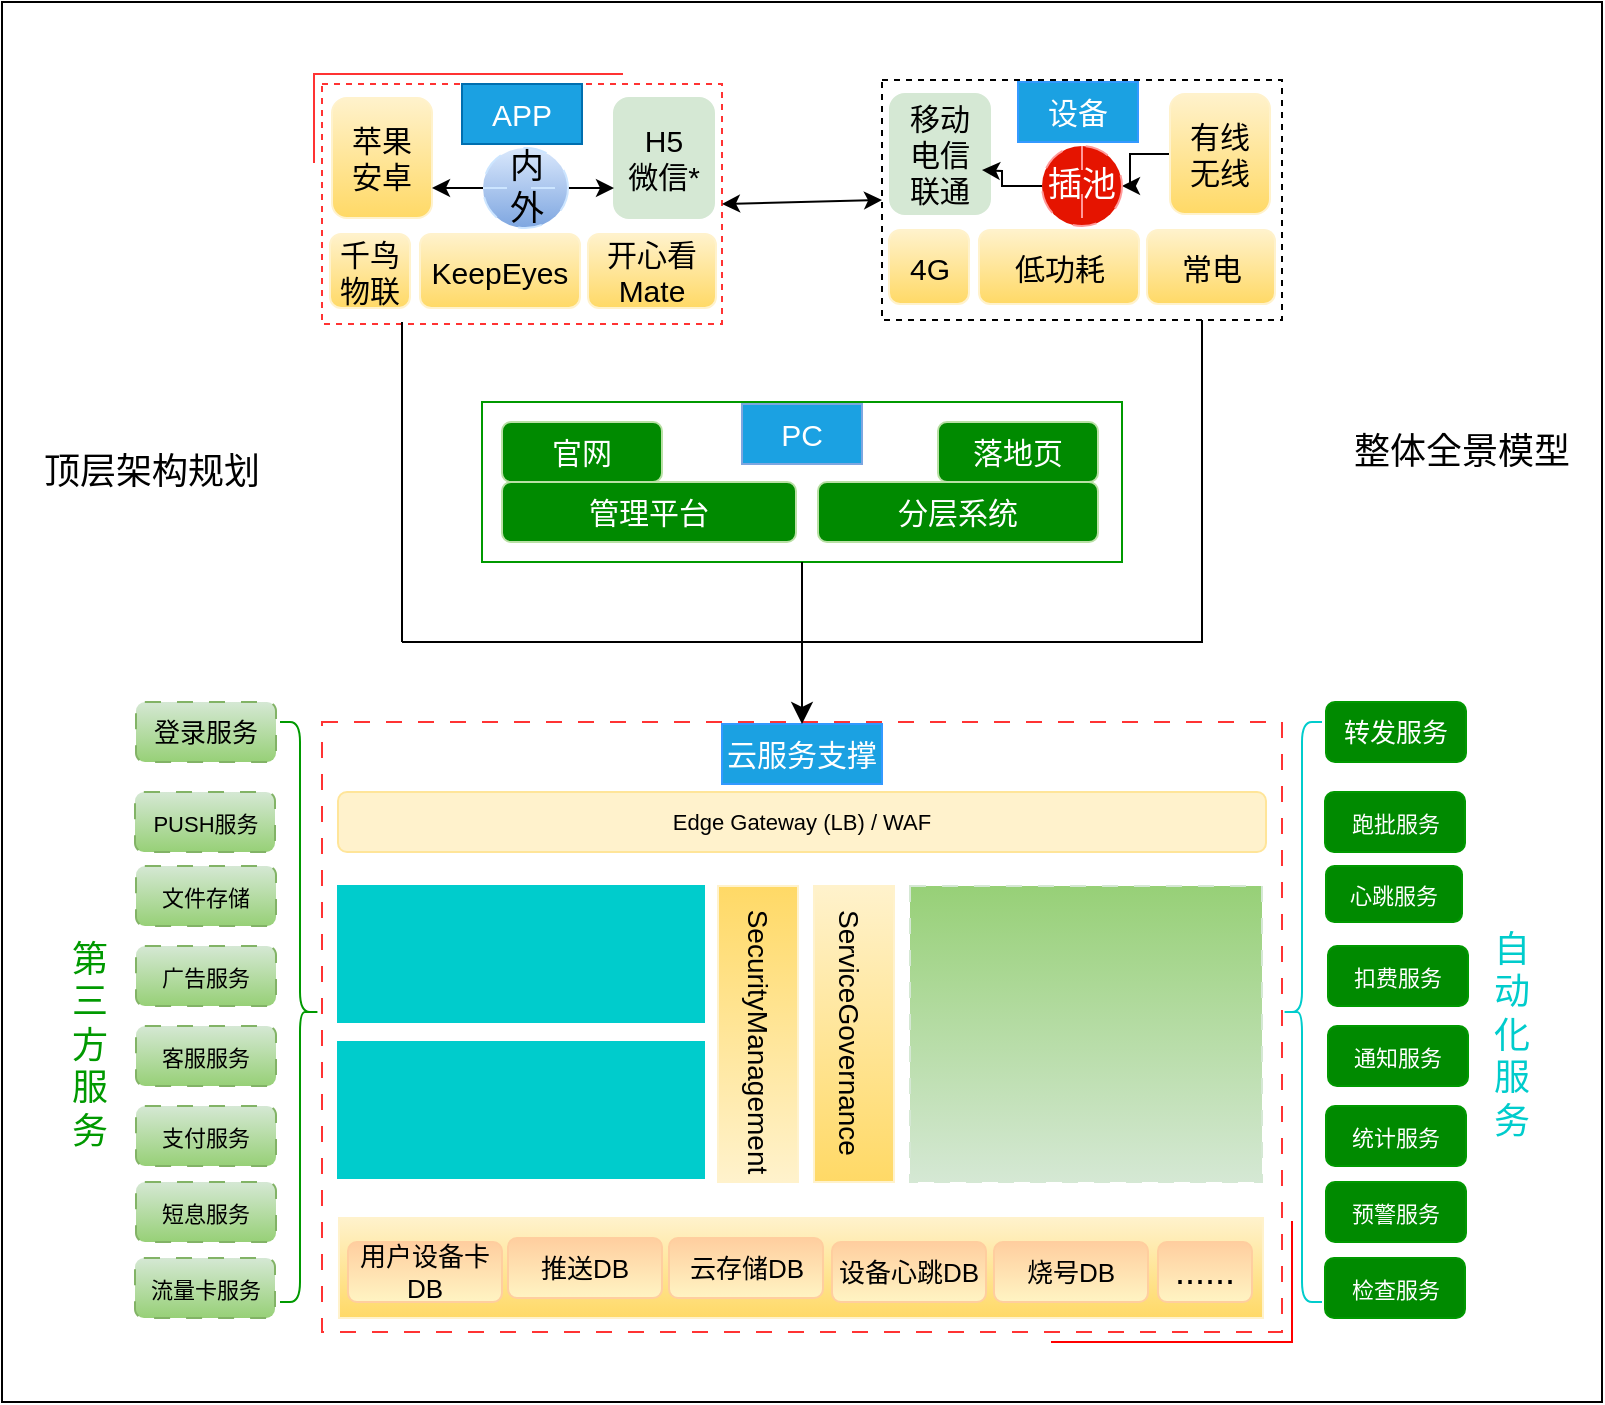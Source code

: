 <mxfile version="20.8.23" type="github">
  <diagram name="第 1 页" id="3wjH-HXWQzSyyufw11Ov">
    <mxGraphModel dx="2261" dy="755" grid="1" gridSize="10" guides="1" tooltips="1" connect="1" arrows="1" fold="1" page="1" pageScale="1" pageWidth="827" pageHeight="1169" math="0" shadow="0">
      <root>
        <mxCell id="0" />
        <mxCell id="1" parent="0" />
        <mxCell id="p9PwpCMCgUYC3A1e71X0-145" value="" style="rounded=0;whiteSpace=wrap;html=1;fontSize=13;" vertex="1" parent="1">
          <mxGeometry x="-40" width="800" height="700" as="geometry" />
        </mxCell>
        <mxCell id="p9PwpCMCgUYC3A1e71X0-10" value="" style="rounded=0;whiteSpace=wrap;html=1;fontSize=15;strokeColor=#009900;" vertex="1" parent="1">
          <mxGeometry x="200" y="200" width="320" height="80" as="geometry" />
        </mxCell>
        <mxCell id="p9PwpCMCgUYC3A1e71X0-11" value="" style="rounded=0;whiteSpace=wrap;html=1;fontSize=15;strokeColor=#FF3333;dashed=1;" vertex="1" parent="1">
          <mxGeometry x="120" y="41" width="200" height="120" as="geometry" />
        </mxCell>
        <mxCell id="p9PwpCMCgUYC3A1e71X0-12" value="" style="rounded=0;whiteSpace=wrap;html=1;fontSize=15;dashed=1;" vertex="1" parent="1">
          <mxGeometry x="400" y="39" width="200" height="120" as="geometry" />
        </mxCell>
        <mxCell id="p9PwpCMCgUYC3A1e71X0-13" value="" style="rounded=0;whiteSpace=wrap;html=1;fontSize=15;strokeColor=#FF3333;dashed=1;dashPattern=8 8;" vertex="1" parent="1">
          <mxGeometry x="120" y="360" width="480" height="305" as="geometry" />
        </mxCell>
        <mxCell id="p9PwpCMCgUYC3A1e71X0-14" value="APP" style="text;html=1;align=center;verticalAlign=middle;whiteSpace=wrap;rounded=0;fontSize=15;fillColor=#1ba1e2;fontColor=#ffffff;strokeColor=#006EAF;" vertex="1" parent="1">
          <mxGeometry x="190" y="41" width="60" height="30" as="geometry" />
        </mxCell>
        <mxCell id="p9PwpCMCgUYC3A1e71X0-15" value="设备" style="text;html=1;align=center;verticalAlign=middle;whiteSpace=wrap;rounded=0;fontSize=15;fillColor=#1ba1e2;fontColor=#ffffff;strokeColor=#3399FF;" vertex="1" parent="1">
          <mxGeometry x="468" y="40" width="60" height="30" as="geometry" />
        </mxCell>
        <mxCell id="p9PwpCMCgUYC3A1e71X0-16" value="PC" style="text;html=1;align=center;verticalAlign=middle;whiteSpace=wrap;rounded=0;fontSize=15;fillColor=#1ba1e2;fontColor=#ffffff;strokeColor=#7EA6E0;" vertex="1" parent="1">
          <mxGeometry x="330" y="201" width="60" height="30" as="geometry" />
        </mxCell>
        <mxCell id="p9PwpCMCgUYC3A1e71X0-17" value="云服务支撑" style="text;html=1;align=center;verticalAlign=middle;whiteSpace=wrap;rounded=0;fontSize=15;fillColor=#1ba1e2;fontColor=#ffffff;strokeColor=#3399FF;" vertex="1" parent="1">
          <mxGeometry x="320" y="361" width="80" height="30" as="geometry" />
        </mxCell>
        <mxCell id="p9PwpCMCgUYC3A1e71X0-18" value="苹果&lt;br&gt;安卓" style="rounded=1;whiteSpace=wrap;html=1;fontSize=15;fillColor=#fff2cc;gradientColor=#ffd966;strokeColor=#FFF2CC;" vertex="1" parent="1">
          <mxGeometry x="125" y="48" width="50" height="60" as="geometry" />
        </mxCell>
        <mxCell id="p9PwpCMCgUYC3A1e71X0-19" value="H5&lt;br&gt;微信*" style="rounded=1;whiteSpace=wrap;html=1;fontSize=15;fillColor=#d5e8d4;gradientColor=#D5E8D4;strokeColor=#D5E8D4;" vertex="1" parent="1">
          <mxGeometry x="266" y="48" width="50" height="60" as="geometry" />
        </mxCell>
        <mxCell id="p9PwpCMCgUYC3A1e71X0-20" value="&lt;font style=&quot;font-size: 15px;&quot;&gt;千鸟物联&lt;/font&gt;" style="rounded=1;whiteSpace=wrap;html=1;fontSize=15;fillColor=#fff2cc;gradientColor=#ffd966;strokeColor=#FFF2CC;" vertex="1" parent="1">
          <mxGeometry x="124" y="116" width="40" height="37" as="geometry" />
        </mxCell>
        <mxCell id="p9PwpCMCgUYC3A1e71X0-21" value="KeepEyes" style="rounded=1;whiteSpace=wrap;html=1;fontSize=15;fillColor=#fff2cc;gradientColor=#ffd966;strokeColor=#FFF2CC;" vertex="1" parent="1">
          <mxGeometry x="169" y="116" width="80" height="37" as="geometry" />
        </mxCell>
        <mxCell id="p9PwpCMCgUYC3A1e71X0-23" value="" style="shape=partialRectangle;whiteSpace=wrap;html=1;bottom=0;right=0;fillColor=none;fontSize=15;strokeColor=#FF3333;" vertex="1" parent="1">
          <mxGeometry x="116" y="36" width="154" height="44" as="geometry" />
        </mxCell>
        <mxCell id="p9PwpCMCgUYC3A1e71X0-22" value="开心看Mate" style="rounded=1;whiteSpace=wrap;html=1;fontSize=15;fillColor=#fff2cc;gradientColor=#ffd966;strokeColor=#FFF2CC;" vertex="1" parent="1">
          <mxGeometry x="253" y="116" width="64" height="37" as="geometry" />
        </mxCell>
        <mxCell id="p9PwpCMCgUYC3A1e71X0-24" value="" style="shape=partialRectangle;whiteSpace=wrap;html=1;top=0;left=0;fillColor=none;fontSize=15;strokeColor=#FF0000;" vertex="1" parent="1">
          <mxGeometry x="485" y="610" width="120" height="60" as="geometry" />
        </mxCell>
        <mxCell id="p9PwpCMCgUYC3A1e71X0-68" value="" style="edgeStyle=segmentEdgeStyle;endArrow=classic;html=1;curved=0;rounded=0;endSize=8;startSize=8;fontSize=21;entryX=0.5;entryY=0;entryDx=0;entryDy=0;exitX=0.8;exitY=1;exitDx=0;exitDy=0;exitPerimeter=0;" edge="1" parent="1" source="p9PwpCMCgUYC3A1e71X0-12" target="p9PwpCMCgUYC3A1e71X0-17">
          <mxGeometry width="50" height="50" relative="1" as="geometry">
            <mxPoint x="560" y="200" as="sourcePoint" />
            <mxPoint x="440" y="200" as="targetPoint" />
            <Array as="points">
              <mxPoint x="560" y="320" />
              <mxPoint x="360" y="320" />
            </Array>
          </mxGeometry>
        </mxCell>
        <mxCell id="p9PwpCMCgUYC3A1e71X0-70" value="" style="endArrow=classic;startArrow=classic;html=1;rounded=0;fontSize=21;entryX=0;entryY=0.5;entryDx=0;entryDy=0;exitX=1;exitY=0.5;exitDx=0;exitDy=0;" edge="1" parent="1" source="p9PwpCMCgUYC3A1e71X0-11" target="p9PwpCMCgUYC3A1e71X0-12">
          <mxGeometry width="50" height="50" relative="1" as="geometry">
            <mxPoint x="320" y="220" as="sourcePoint" />
            <mxPoint x="370" y="170" as="targetPoint" />
          </mxGeometry>
        </mxCell>
        <mxCell id="p9PwpCMCgUYC3A1e71X0-72" value="" style="endArrow=none;html=1;rounded=0;fontSize=21;" edge="1" parent="1">
          <mxGeometry width="50" height="50" relative="1" as="geometry">
            <mxPoint x="160" y="320" as="sourcePoint" />
            <mxPoint x="360" y="320" as="targetPoint" />
          </mxGeometry>
        </mxCell>
        <mxCell id="p9PwpCMCgUYC3A1e71X0-73" value="" style="endArrow=none;html=1;rounded=0;fontSize=21;entryX=0.5;entryY=1;entryDx=0;entryDy=0;" edge="1" parent="1" target="p9PwpCMCgUYC3A1e71X0-10">
          <mxGeometry width="50" height="50" relative="1" as="geometry">
            <mxPoint x="360" y="360" as="sourcePoint" />
            <mxPoint x="440" y="200" as="targetPoint" />
          </mxGeometry>
        </mxCell>
        <mxCell id="p9PwpCMCgUYC3A1e71X0-74" value="" style="endArrow=none;html=1;rounded=0;fontSize=21;" edge="1" parent="1">
          <mxGeometry width="50" height="50" relative="1" as="geometry">
            <mxPoint x="160" y="320" as="sourcePoint" />
            <mxPoint x="160" y="160" as="targetPoint" />
          </mxGeometry>
        </mxCell>
        <mxCell id="p9PwpCMCgUYC3A1e71X0-75" value="移动&lt;br&gt;电信&lt;br&gt;联通" style="rounded=1;whiteSpace=wrap;html=1;fontSize=15;fillColor=#d5e8d4;gradientColor=#D5E8D4;strokeColor=#D5E8D4;" vertex="1" parent="1">
          <mxGeometry x="404" y="46" width="50" height="60" as="geometry" />
        </mxCell>
        <mxCell id="p9PwpCMCgUYC3A1e71X0-84" value="" style="edgeStyle=orthogonalEdgeStyle;rounded=0;orthogonalLoop=1;jettySize=auto;html=1;fontSize=17;" edge="1" parent="1" source="p9PwpCMCgUYC3A1e71X0-77" target="p9PwpCMCgUYC3A1e71X0-83">
          <mxGeometry relative="1" as="geometry" />
        </mxCell>
        <mxCell id="p9PwpCMCgUYC3A1e71X0-77" value="有线&lt;br&gt;无线" style="rounded=1;whiteSpace=wrap;html=1;fontSize=15;fillColor=#fff2cc;gradientColor=#ffd966;strokeColor=#FFF2CC;" vertex="1" parent="1">
          <mxGeometry x="544" y="46" width="50" height="60" as="geometry" />
        </mxCell>
        <mxCell id="p9PwpCMCgUYC3A1e71X0-80" value="4G" style="rounded=1;whiteSpace=wrap;html=1;fontSize=15;fillColor=#fff2cc;gradientColor=#ffd966;strokeColor=#FFF2CC;" vertex="1" parent="1">
          <mxGeometry x="403.5" y="114" width="40" height="37" as="geometry" />
        </mxCell>
        <mxCell id="p9PwpCMCgUYC3A1e71X0-81" value="低功耗" style="rounded=1;whiteSpace=wrap;html=1;fontSize=15;fillColor=#fff2cc;gradientColor=#ffd966;strokeColor=#FFF2CC;" vertex="1" parent="1">
          <mxGeometry x="448.5" y="114" width="80" height="37" as="geometry" />
        </mxCell>
        <mxCell id="p9PwpCMCgUYC3A1e71X0-82" value="常电" style="rounded=1;whiteSpace=wrap;html=1;fontSize=15;fillColor=#fff2cc;gradientColor=#ffd966;strokeColor=#FFF2CC;" vertex="1" parent="1">
          <mxGeometry x="532.5" y="114" width="64" height="37" as="geometry" />
        </mxCell>
        <mxCell id="p9PwpCMCgUYC3A1e71X0-124" value="" style="edgeStyle=orthogonalEdgeStyle;rounded=0;orthogonalLoop=1;jettySize=auto;html=1;fontSize=16;fontColor=#FF3333;" edge="1" parent="1" source="p9PwpCMCgUYC3A1e71X0-83">
          <mxGeometry relative="1" as="geometry">
            <mxPoint x="450" y="84" as="targetPoint" />
          </mxGeometry>
        </mxCell>
        <mxCell id="p9PwpCMCgUYC3A1e71X0-83" value="插池" style="shape=lineEllipse;line=vertical;perimeter=ellipsePerimeter;whiteSpace=wrap;html=1;backgroundOutline=1;strokeColor=#FF9999;fontSize=17;fillColor=#e51400;dashed=1;dashPattern=12 12;fontColor=#ffffff;" vertex="1" parent="1">
          <mxGeometry x="480" y="72" width="40" height="40" as="geometry" />
        </mxCell>
        <mxCell id="p9PwpCMCgUYC3A1e71X0-120" style="edgeStyle=orthogonalEdgeStyle;rounded=0;orthogonalLoop=1;jettySize=auto;html=1;entryX=0;entryY=0.75;entryDx=0;entryDy=0;fontSize=16;fontColor=#FF3333;" edge="1" parent="1" source="p9PwpCMCgUYC3A1e71X0-85" target="p9PwpCMCgUYC3A1e71X0-19">
          <mxGeometry relative="1" as="geometry" />
        </mxCell>
        <mxCell id="p9PwpCMCgUYC3A1e71X0-123" style="edgeStyle=orthogonalEdgeStyle;rounded=0;orthogonalLoop=1;jettySize=auto;html=1;entryX=1;entryY=0.75;entryDx=0;entryDy=0;fontSize=16;fontColor=#FF3333;" edge="1" parent="1" source="p9PwpCMCgUYC3A1e71X0-85" target="p9PwpCMCgUYC3A1e71X0-18">
          <mxGeometry relative="1" as="geometry" />
        </mxCell>
        <mxCell id="p9PwpCMCgUYC3A1e71X0-85" value="内&lt;br&gt;外" style="shape=lineEllipse;perimeter=ellipsePerimeter;whiteSpace=wrap;html=1;backgroundOutline=1;strokeColor=#CCE5FF;fontSize=17;fillColor=#dae8fc;dashed=1;dashPattern=12 12;gradientColor=#7ea6e0;" vertex="1" parent="1">
          <mxGeometry x="200.5" y="73" width="42.5" height="40" as="geometry" />
        </mxCell>
        <mxCell id="p9PwpCMCgUYC3A1e71X0-86" value="管理平台" style="rounded=1;whiteSpace=wrap;html=1;fontSize=15;fillColor=#008a00;strokeColor=#B9E0A5;fontColor=#ffffff;" vertex="1" parent="1">
          <mxGeometry x="210" y="240" width="147" height="30" as="geometry" />
        </mxCell>
        <mxCell id="p9PwpCMCgUYC3A1e71X0-87" value="分层系统" style="rounded=1;whiteSpace=wrap;html=1;fontSize=15;fillColor=#008a00;strokeColor=#B9E0A5;fontColor=#ffffff;" vertex="1" parent="1">
          <mxGeometry x="368" y="240" width="140" height="30" as="geometry" />
        </mxCell>
        <mxCell id="p9PwpCMCgUYC3A1e71X0-91" value="官网" style="rounded=1;whiteSpace=wrap;html=1;fontSize=15;fillColor=#008a00;strokeColor=#B9E0A5;fontColor=#ffffff;" vertex="1" parent="1">
          <mxGeometry x="210" y="210" width="80" height="30" as="geometry" />
        </mxCell>
        <mxCell id="p9PwpCMCgUYC3A1e71X0-92" value="落地页" style="rounded=1;whiteSpace=wrap;html=1;fontSize=15;fillColor=#008a00;strokeColor=#B9E0A5;fontColor=#ffffff;" vertex="1" parent="1">
          <mxGeometry x="428" y="210" width="80" height="30" as="geometry" />
        </mxCell>
        <mxCell id="p9PwpCMCgUYC3A1e71X0-93" value="" style="shape=curlyBracket;whiteSpace=wrap;html=1;rounded=1;flipH=1;labelPosition=right;verticalLabelPosition=middle;align=left;verticalAlign=middle;strokeColor=#009900;fontSize=17;fillColor=#FFF2CC;" vertex="1" parent="1">
          <mxGeometry x="99" y="360" width="20" height="290" as="geometry" />
        </mxCell>
        <mxCell id="p9PwpCMCgUYC3A1e71X0-94" value="&lt;font style=&quot;font-size: 13px;&quot;&gt;登录服务&lt;/font&gt;" style="rounded=1;whiteSpace=wrap;html=1;strokeColor=#82b366;fontSize=17;fillColor=#d5e8d4;gradientColor=#97d077;dashed=1;dashPattern=8 8;" vertex="1" parent="1">
          <mxGeometry x="27" y="350" width="70" height="30" as="geometry" />
        </mxCell>
        <mxCell id="p9PwpCMCgUYC3A1e71X0-95" value="&lt;font style=&quot;font-size: 11px;&quot;&gt;PUSH服务&lt;/font&gt;" style="rounded=1;whiteSpace=wrap;html=1;strokeColor=#82b366;fontSize=17;fillColor=#d5e8d4;gradientColor=#97d077;dashed=1;dashPattern=8 8;" vertex="1" parent="1">
          <mxGeometry x="26.5" y="395" width="70" height="30" as="geometry" />
        </mxCell>
        <mxCell id="p9PwpCMCgUYC3A1e71X0-96" value="&lt;font style=&quot;font-size: 11px;&quot;&gt;文件存储&lt;/font&gt;" style="rounded=1;whiteSpace=wrap;html=1;strokeColor=#82b366;fontSize=17;fillColor=#d5e8d4;gradientColor=#97d077;dashed=1;dashPattern=8 8;" vertex="1" parent="1">
          <mxGeometry x="27" y="432" width="70" height="30" as="geometry" />
        </mxCell>
        <mxCell id="p9PwpCMCgUYC3A1e71X0-97" value="&lt;span style=&quot;font-size: 11px;&quot;&gt;广告服务&lt;/span&gt;" style="rounded=1;whiteSpace=wrap;html=1;strokeColor=#82b366;fontSize=17;fillColor=#d5e8d4;gradientColor=#97d077;dashed=1;dashPattern=8 8;" vertex="1" parent="1">
          <mxGeometry x="27" y="472" width="70" height="30" as="geometry" />
        </mxCell>
        <mxCell id="p9PwpCMCgUYC3A1e71X0-98" value="&lt;span style=&quot;font-size: 11px;&quot;&gt;客服服务&lt;/span&gt;" style="rounded=1;whiteSpace=wrap;html=1;strokeColor=#82b366;fontSize=17;fillColor=#d5e8d4;gradientColor=#97d077;dashed=1;dashPattern=8 8;" vertex="1" parent="1">
          <mxGeometry x="27" y="512" width="70" height="30" as="geometry" />
        </mxCell>
        <mxCell id="p9PwpCMCgUYC3A1e71X0-99" value="&lt;span style=&quot;font-size: 11px;&quot;&gt;支付服务&lt;/span&gt;" style="rounded=1;whiteSpace=wrap;html=1;strokeColor=#82b366;fontSize=17;fillColor=#d5e8d4;gradientColor=#97d077;dashed=1;dashPattern=8 8;" vertex="1" parent="1">
          <mxGeometry x="27" y="552" width="70" height="30" as="geometry" />
        </mxCell>
        <mxCell id="p9PwpCMCgUYC3A1e71X0-100" value="&lt;span style=&quot;font-size: 11px;&quot;&gt;短息服务&lt;/span&gt;" style="rounded=1;whiteSpace=wrap;html=1;strokeColor=#82b366;fontSize=17;fillColor=#d5e8d4;gradientColor=#97d077;dashed=1;dashPattern=8 8;" vertex="1" parent="1">
          <mxGeometry x="27" y="590" width="70" height="30" as="geometry" />
        </mxCell>
        <mxCell id="p9PwpCMCgUYC3A1e71X0-104" value="&lt;font color=&quot;#009900&quot; style=&quot;font-size: 18px;&quot;&gt;第&lt;br&gt;三&lt;br&gt;方&lt;br&gt;服&lt;br&gt;务&lt;/font&gt;" style="text;html=1;strokeColor=none;fillColor=none;align=center;verticalAlign=middle;whiteSpace=wrap;rounded=0;fontSize=11;" vertex="1" parent="1">
          <mxGeometry x="-26" y="507" width="60" height="30" as="geometry" />
        </mxCell>
        <mxCell id="p9PwpCMCgUYC3A1e71X0-106" value="&lt;span style=&quot;font-size: 11px;&quot;&gt;流量卡服务&lt;/span&gt;" style="rounded=1;whiteSpace=wrap;html=1;strokeColor=#82b366;fontSize=17;fillColor=#d5e8d4;gradientColor=#97d077;dashed=1;dashPattern=8 8;" vertex="1" parent="1">
          <mxGeometry x="26.5" y="628" width="70" height="30" as="geometry" />
        </mxCell>
        <mxCell id="p9PwpCMCgUYC3A1e71X0-108" value="&lt;font style=&quot;font-size: 13px;&quot;&gt;转发服务&lt;/font&gt;" style="rounded=1;whiteSpace=wrap;html=1;strokeColor=#009900;fontSize=17;fillColor=#008a00;fontColor=#ffffff;" vertex="1" parent="1">
          <mxGeometry x="622" y="350" width="70" height="30" as="geometry" />
        </mxCell>
        <mxCell id="p9PwpCMCgUYC3A1e71X0-109" value="&lt;span style=&quot;font-size: 11px;&quot;&gt;跑批服务&lt;/span&gt;" style="rounded=1;whiteSpace=wrap;html=1;strokeColor=#009900;fontSize=17;fillColor=#008a00;fontColor=#ffffff;" vertex="1" parent="1">
          <mxGeometry x="621.5" y="395" width="70" height="30" as="geometry" />
        </mxCell>
        <mxCell id="p9PwpCMCgUYC3A1e71X0-110" value="&lt;font style=&quot;font-size: 11px;&quot;&gt;心跳服务&lt;/font&gt;" style="rounded=1;whiteSpace=wrap;html=1;strokeColor=#009900;fontSize=17;fillColor=#008a00;fontColor=#ffffff;" vertex="1" parent="1">
          <mxGeometry x="622" y="432" width="68" height="28" as="geometry" />
        </mxCell>
        <mxCell id="p9PwpCMCgUYC3A1e71X0-111" value="&lt;span style=&quot;font-size: 11px;&quot;&gt;扣费服务&lt;/span&gt;" style="rounded=1;whiteSpace=wrap;html=1;strokeColor=#009900;fontSize=17;fillColor=#008a00;fontColor=#ffffff;" vertex="1" parent="1">
          <mxGeometry x="623" y="472" width="70" height="30" as="geometry" />
        </mxCell>
        <mxCell id="p9PwpCMCgUYC3A1e71X0-112" value="&lt;span style=&quot;font-size: 11px;&quot;&gt;通知服务&lt;/span&gt;" style="rounded=1;whiteSpace=wrap;html=1;strokeColor=#009900;fontSize=17;fillColor=#008a00;fontColor=#ffffff;" vertex="1" parent="1">
          <mxGeometry x="623" y="512" width="70" height="30" as="geometry" />
        </mxCell>
        <mxCell id="p9PwpCMCgUYC3A1e71X0-113" value="&lt;span style=&quot;font-size: 11px;&quot;&gt;统计服务&lt;/span&gt;" style="rounded=1;whiteSpace=wrap;html=1;strokeColor=#009900;fontSize=17;fillColor=#008a00;fontColor=#ffffff;" vertex="1" parent="1">
          <mxGeometry x="622" y="552" width="70" height="30" as="geometry" />
        </mxCell>
        <mxCell id="p9PwpCMCgUYC3A1e71X0-114" value="&lt;span style=&quot;font-size: 11px;&quot;&gt;预警服务&lt;/span&gt;" style="rounded=1;whiteSpace=wrap;html=1;strokeColor=#009900;fontSize=17;fillColor=#008a00;fontColor=#ffffff;" vertex="1" parent="1">
          <mxGeometry x="622" y="590" width="70" height="30" as="geometry" />
        </mxCell>
        <mxCell id="p9PwpCMCgUYC3A1e71X0-115" value="&lt;font style=&quot;font-size: 18px;&quot;&gt;&lt;font color=&quot;#00cccc&quot;&gt;自&lt;br&gt;动&lt;br&gt;化&lt;br&gt;服&lt;br&gt;务&lt;/font&gt;&lt;br&gt;&lt;/font&gt;" style="text;html=1;strokeColor=none;fillColor=none;align=center;verticalAlign=middle;whiteSpace=wrap;rounded=0;fontSize=11;" vertex="1" parent="1">
          <mxGeometry x="685" y="502" width="60" height="30" as="geometry" />
        </mxCell>
        <mxCell id="p9PwpCMCgUYC3A1e71X0-116" value="&lt;span style=&quot;font-size: 11px;&quot;&gt;检查服务&lt;/span&gt;" style="rounded=1;whiteSpace=wrap;html=1;strokeColor=#009900;fontSize=17;fillColor=#008a00;fontColor=#ffffff;" vertex="1" parent="1">
          <mxGeometry x="621.5" y="628" width="70" height="30" as="geometry" />
        </mxCell>
        <mxCell id="p9PwpCMCgUYC3A1e71X0-117" value="" style="shape=curlyBracket;whiteSpace=wrap;html=1;rounded=1;labelPosition=left;verticalLabelPosition=middle;align=right;verticalAlign=middle;strokeColor=#00CCCC;fontSize=16;fontColor=#FF3333;fillColor=#FFF2CC;" vertex="1" parent="1">
          <mxGeometry x="600" y="360" width="20" height="290" as="geometry" />
        </mxCell>
        <mxCell id="p9PwpCMCgUYC3A1e71X0-118" value="Edge Gateway (LB) / WAF" style="rounded=1;whiteSpace=wrap;html=1;strokeColor=#FFE599;fontSize=11;fillColor=#FFF2CC;" vertex="1" parent="1">
          <mxGeometry x="128" y="395" width="464" height="30" as="geometry" />
        </mxCell>
        <mxCell id="p9PwpCMCgUYC3A1e71X0-129" value="" style="rounded=0;whiteSpace=wrap;html=1;strokeColor=#00CCCC;fontSize=13;fontColor=#00CCCC;fillColor=#00CCCC;" vertex="1" parent="1">
          <mxGeometry x="128" y="442" width="183" height="68" as="geometry" />
        </mxCell>
        <mxCell id="p9PwpCMCgUYC3A1e71X0-130" value="" style="rounded=0;whiteSpace=wrap;html=1;strokeColor=#00CCCC;fontSize=13;fontColor=#00CCCC;fillColor=#00CCCC;" vertex="1" parent="1">
          <mxGeometry x="128" y="520" width="183" height="68" as="geometry" />
        </mxCell>
        <mxCell id="p9PwpCMCgUYC3A1e71X0-131" value="" style="rounded=0;whiteSpace=wrap;html=1;strokeColor=#FFF2CC;fontSize=13;fillColor=#fff2cc;gradientColor=#ffd966;" vertex="1" parent="1">
          <mxGeometry x="128.5" y="608" width="462" height="50" as="geometry" />
        </mxCell>
        <mxCell id="p9PwpCMCgUYC3A1e71X0-133" value="" style="rounded=0;whiteSpace=wrap;html=1;dashed=1;dashPattern=8 8;strokeColor=#D5E8D4;fontSize=13;fontColor=#00CCCC;fillColor=#97D077;gradientColor=#D5E8D4;" vertex="1" parent="1">
          <mxGeometry x="414" y="442" width="176" height="148" as="geometry" />
        </mxCell>
        <mxCell id="p9PwpCMCgUYC3A1e71X0-134" value="" style="rounded=0;whiteSpace=wrap;html=1;strokeColor=#FFF2CC;fontSize=13;fillColor=#fff2cc;gradientColor=#ffd966;direction=west;" vertex="1" parent="1">
          <mxGeometry x="318" y="442" width="40" height="148" as="geometry" />
        </mxCell>
        <mxCell id="p9PwpCMCgUYC3A1e71X0-136" value="" style="rounded=0;whiteSpace=wrap;html=1;strokeColor=#FFF2CC;fontSize=13;fillColor=#fff2cc;gradientColor=#ffd966;" vertex="1" parent="1">
          <mxGeometry x="366" y="442" width="40" height="148" as="geometry" />
        </mxCell>
        <mxCell id="p9PwpCMCgUYC3A1e71X0-137" value="&lt;font color=&quot;#000000&quot;&gt;用户设备卡DB&lt;/font&gt;" style="rounded=1;whiteSpace=wrap;html=1;strokeColor=#FFCE9F;fontSize=13;fontColor=#00CCCC;fillColor=#FFCE9F;gradientColor=#FFF4C3;" vertex="1" parent="1">
          <mxGeometry x="133" y="620" width="77" height="30" as="geometry" />
        </mxCell>
        <mxCell id="p9PwpCMCgUYC3A1e71X0-139" value="&lt;font color=&quot;#000000&quot;&gt;推送DB&lt;/font&gt;" style="rounded=1;whiteSpace=wrap;html=1;strokeColor=#FFCE9F;fontSize=13;fontColor=#00CCCC;fillColor=#FFCE9F;gradientColor=#FFF4C3;" vertex="1" parent="1">
          <mxGeometry x="213" y="618" width="77" height="30" as="geometry" />
        </mxCell>
        <mxCell id="p9PwpCMCgUYC3A1e71X0-140" value="&lt;font color=&quot;#000000&quot;&gt;云存储DB&lt;/font&gt;" style="rounded=1;whiteSpace=wrap;html=1;strokeColor=#FFCE9F;fontSize=13;fontColor=#00CCCC;fillColor=#FFCE9F;gradientColor=#FFF4C3;" vertex="1" parent="1">
          <mxGeometry x="293.5" y="618" width="77" height="30" as="geometry" />
        </mxCell>
        <mxCell id="p9PwpCMCgUYC3A1e71X0-141" value="&lt;font color=&quot;#000000&quot;&gt;设备心跳DB&lt;/font&gt;" style="rounded=1;whiteSpace=wrap;html=1;strokeColor=#FFCE9F;fontSize=13;fontColor=#00CCCC;fillColor=#FFCE9F;gradientColor=#FFF4C3;" vertex="1" parent="1">
          <mxGeometry x="375" y="620" width="77" height="30" as="geometry" />
        </mxCell>
        <mxCell id="p9PwpCMCgUYC3A1e71X0-142" value="&lt;font color=&quot;#000000&quot;&gt;烧号DB&lt;/font&gt;" style="rounded=1;whiteSpace=wrap;html=1;strokeColor=#FFCE9F;fontSize=13;fontColor=#00CCCC;fillColor=#FFCE9F;gradientColor=#FFF4C3;" vertex="1" parent="1">
          <mxGeometry x="456" y="620" width="77" height="30" as="geometry" />
        </mxCell>
        <mxCell id="p9PwpCMCgUYC3A1e71X0-146" value="&lt;font style=&quot;font-size: 18px;&quot;&gt;顶层架构规划&lt;/font&gt;" style="text;html=1;strokeColor=none;fillColor=none;align=center;verticalAlign=middle;whiteSpace=wrap;rounded=0;fontSize=13;fontColor=#000000;" vertex="1" parent="1">
          <mxGeometry x="-20" y="220" width="110" height="30" as="geometry" />
        </mxCell>
        <mxCell id="p9PwpCMCgUYC3A1e71X0-147" value="&lt;font style=&quot;font-size: 18px;&quot;&gt;整体全景模型&lt;/font&gt;" style="text;html=1;strokeColor=none;fillColor=none;align=center;verticalAlign=middle;whiteSpace=wrap;rounded=0;fontSize=13;fontColor=#000000;" vertex="1" parent="1">
          <mxGeometry x="635" y="210" width="110" height="30" as="geometry" />
        </mxCell>
        <mxCell id="p9PwpCMCgUYC3A1e71X0-148" value="&lt;font style=&quot;font-size: 14px;&quot;&gt;SecurityManagement&lt;/font&gt;" style="text;html=1;strokeColor=none;fillColor=none;align=center;verticalAlign=middle;whiteSpace=wrap;rounded=0;fontSize=18;fontColor=#000000;rotation=90;" vertex="1" parent="1">
          <mxGeometry x="262" y="505" width="154" height="30" as="geometry" />
        </mxCell>
        <mxCell id="p9PwpCMCgUYC3A1e71X0-149" value="&lt;font style=&quot;font-size: 14px;&quot;&gt;ServiceGovernance&lt;/font&gt;" style="text;html=1;strokeColor=none;fillColor=none;align=center;verticalAlign=middle;whiteSpace=wrap;rounded=0;fontSize=18;fontColor=#000000;rotation=90;" vertex="1" parent="1">
          <mxGeometry x="313" y="500.5" width="144" height="30" as="geometry" />
        </mxCell>
        <mxCell id="p9PwpCMCgUYC3A1e71X0-151" value="&lt;font style=&quot;font-size: 18px;&quot; color=&quot;#000000&quot;&gt;......&lt;/font&gt;" style="rounded=1;whiteSpace=wrap;html=1;strokeColor=#FFCE9F;fontSize=13;fontColor=#00CCCC;fillColor=#FFCE9F;gradientColor=#FFF4C3;" vertex="1" parent="1">
          <mxGeometry x="538" y="620" width="47" height="30" as="geometry" />
        </mxCell>
      </root>
    </mxGraphModel>
  </diagram>
</mxfile>
